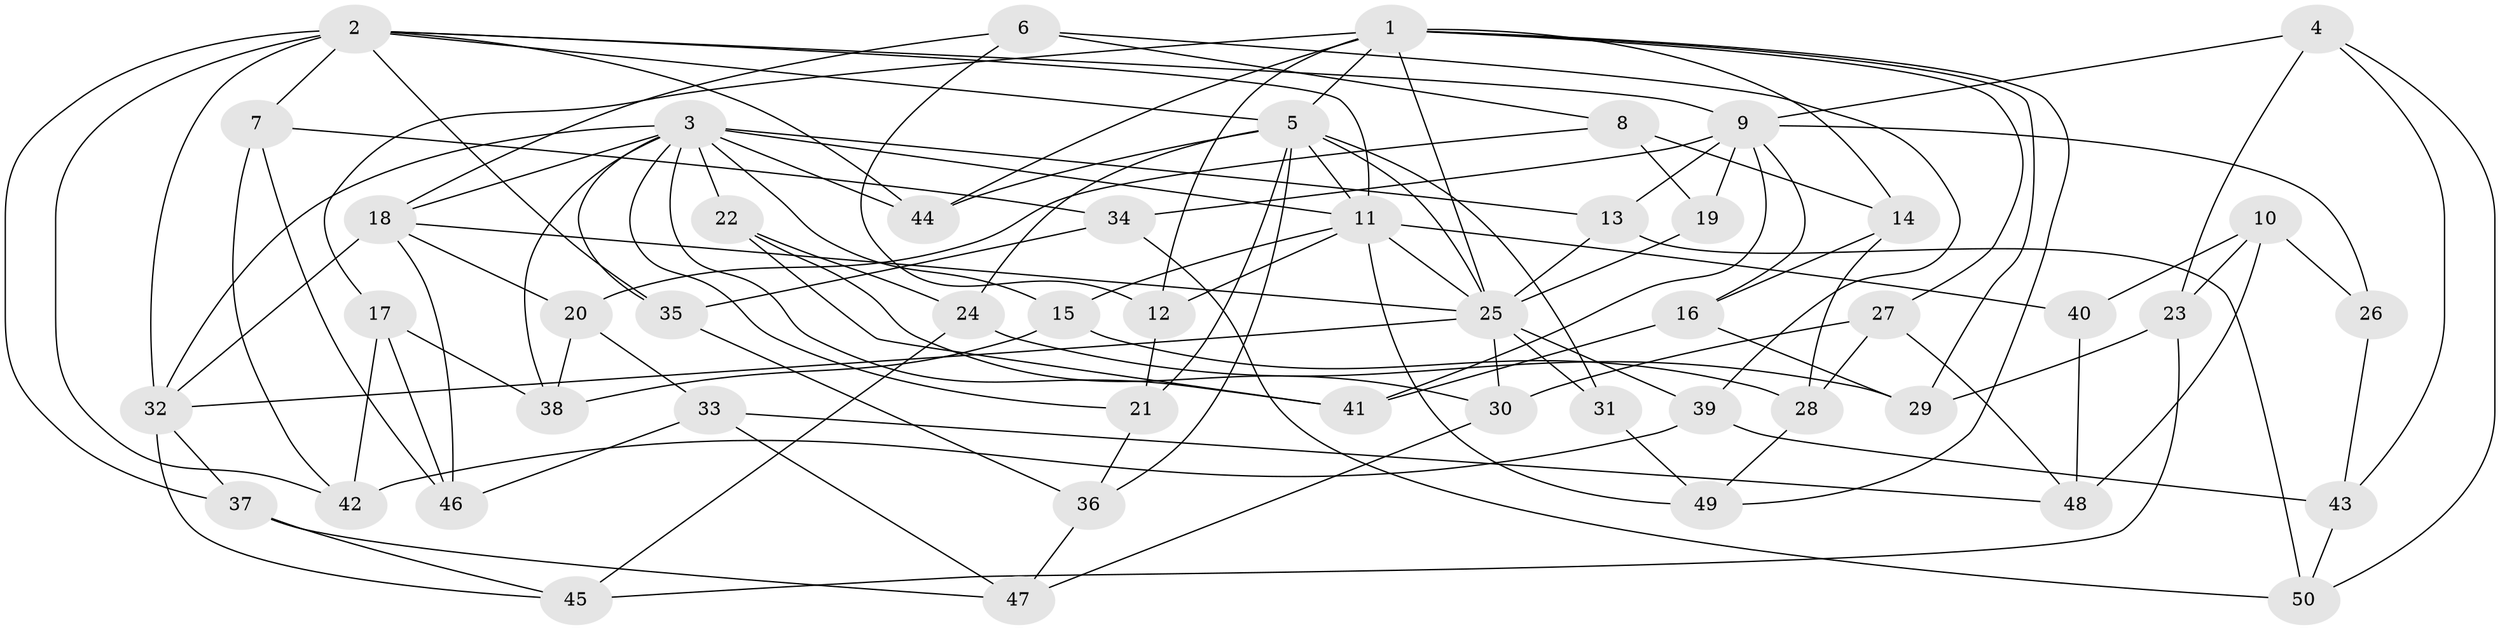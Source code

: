 // original degree distribution, {4: 1.0}
// Generated by graph-tools (version 1.1) at 2025/53/03/04/25 22:53:54]
// undirected, 50 vertices, 118 edges
graph export_dot {
  node [color=gray90,style=filled];
  1;
  2;
  3;
  4;
  5;
  6;
  7;
  8;
  9;
  10;
  11;
  12;
  13;
  14;
  15;
  16;
  17;
  18;
  19;
  20;
  21;
  22;
  23;
  24;
  25;
  26;
  27;
  28;
  29;
  30;
  31;
  32;
  33;
  34;
  35;
  36;
  37;
  38;
  39;
  40;
  41;
  42;
  43;
  44;
  45;
  46;
  47;
  48;
  49;
  50;
  1 -- 5 [weight=2.0];
  1 -- 12 [weight=1.0];
  1 -- 14 [weight=1.0];
  1 -- 17 [weight=1.0];
  1 -- 25 [weight=1.0];
  1 -- 27 [weight=1.0];
  1 -- 29 [weight=1.0];
  1 -- 44 [weight=1.0];
  1 -- 49 [weight=1.0];
  2 -- 5 [weight=1.0];
  2 -- 7 [weight=1.0];
  2 -- 9 [weight=1.0];
  2 -- 11 [weight=1.0];
  2 -- 32 [weight=2.0];
  2 -- 35 [weight=1.0];
  2 -- 37 [weight=1.0];
  2 -- 42 [weight=1.0];
  2 -- 44 [weight=1.0];
  3 -- 11 [weight=2.0];
  3 -- 13 [weight=1.0];
  3 -- 15 [weight=1.0];
  3 -- 18 [weight=1.0];
  3 -- 21 [weight=1.0];
  3 -- 22 [weight=1.0];
  3 -- 32 [weight=1.0];
  3 -- 35 [weight=1.0];
  3 -- 38 [weight=1.0];
  3 -- 41 [weight=1.0];
  3 -- 44 [weight=1.0];
  4 -- 9 [weight=1.0];
  4 -- 23 [weight=1.0];
  4 -- 43 [weight=1.0];
  4 -- 50 [weight=1.0];
  5 -- 11 [weight=1.0];
  5 -- 21 [weight=1.0];
  5 -- 24 [weight=1.0];
  5 -- 25 [weight=1.0];
  5 -- 31 [weight=1.0];
  5 -- 36 [weight=1.0];
  5 -- 44 [weight=1.0];
  6 -- 8 [weight=1.0];
  6 -- 12 [weight=1.0];
  6 -- 18 [weight=1.0];
  6 -- 39 [weight=1.0];
  7 -- 34 [weight=1.0];
  7 -- 42 [weight=1.0];
  7 -- 46 [weight=1.0];
  8 -- 14 [weight=1.0];
  8 -- 19 [weight=1.0];
  8 -- 20 [weight=1.0];
  9 -- 13 [weight=1.0];
  9 -- 16 [weight=1.0];
  9 -- 19 [weight=2.0];
  9 -- 26 [weight=2.0];
  9 -- 34 [weight=1.0];
  9 -- 41 [weight=1.0];
  10 -- 23 [weight=1.0];
  10 -- 26 [weight=1.0];
  10 -- 40 [weight=1.0];
  10 -- 48 [weight=1.0];
  11 -- 12 [weight=1.0];
  11 -- 15 [weight=1.0];
  11 -- 25 [weight=1.0];
  11 -- 40 [weight=2.0];
  11 -- 49 [weight=1.0];
  12 -- 21 [weight=1.0];
  13 -- 25 [weight=1.0];
  13 -- 50 [weight=1.0];
  14 -- 16 [weight=1.0];
  14 -- 28 [weight=1.0];
  15 -- 28 [weight=1.0];
  15 -- 38 [weight=1.0];
  16 -- 29 [weight=1.0];
  16 -- 41 [weight=1.0];
  17 -- 38 [weight=1.0];
  17 -- 42 [weight=1.0];
  17 -- 46 [weight=1.0];
  18 -- 20 [weight=1.0];
  18 -- 25 [weight=2.0];
  18 -- 32 [weight=2.0];
  18 -- 46 [weight=1.0];
  19 -- 25 [weight=1.0];
  20 -- 33 [weight=1.0];
  20 -- 38 [weight=1.0];
  21 -- 36 [weight=1.0];
  22 -- 24 [weight=1.0];
  22 -- 30 [weight=1.0];
  22 -- 41 [weight=1.0];
  23 -- 29 [weight=1.0];
  23 -- 45 [weight=1.0];
  24 -- 29 [weight=1.0];
  24 -- 45 [weight=1.0];
  25 -- 30 [weight=1.0];
  25 -- 31 [weight=2.0];
  25 -- 32 [weight=1.0];
  25 -- 39 [weight=1.0];
  26 -- 43 [weight=1.0];
  27 -- 28 [weight=1.0];
  27 -- 30 [weight=1.0];
  27 -- 48 [weight=1.0];
  28 -- 49 [weight=1.0];
  30 -- 47 [weight=1.0];
  31 -- 49 [weight=1.0];
  32 -- 37 [weight=1.0];
  32 -- 45 [weight=1.0];
  33 -- 46 [weight=1.0];
  33 -- 47 [weight=1.0];
  33 -- 48 [weight=1.0];
  34 -- 35 [weight=1.0];
  34 -- 50 [weight=1.0];
  35 -- 36 [weight=1.0];
  36 -- 47 [weight=1.0];
  37 -- 45 [weight=1.0];
  37 -- 47 [weight=1.0];
  39 -- 42 [weight=1.0];
  39 -- 43 [weight=1.0];
  40 -- 48 [weight=1.0];
  43 -- 50 [weight=1.0];
}
